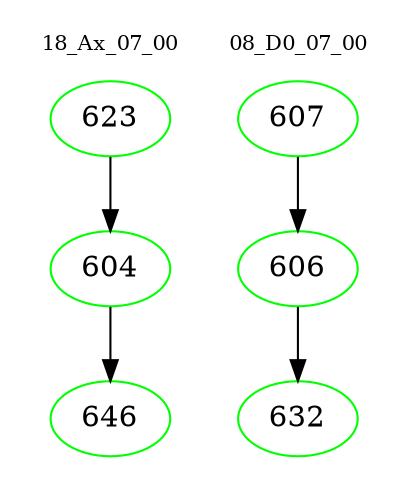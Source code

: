 digraph{
subgraph cluster_0 {
color = white
label = "18_Ax_07_00";
fontsize=10;
T0_623 [label="623", color="green"]
T0_623 -> T0_604 [color="black"]
T0_604 [label="604", color="green"]
T0_604 -> T0_646 [color="black"]
T0_646 [label="646", color="green"]
}
subgraph cluster_1 {
color = white
label = "08_D0_07_00";
fontsize=10;
T1_607 [label="607", color="green"]
T1_607 -> T1_606 [color="black"]
T1_606 [label="606", color="green"]
T1_606 -> T1_632 [color="black"]
T1_632 [label="632", color="green"]
}
}
